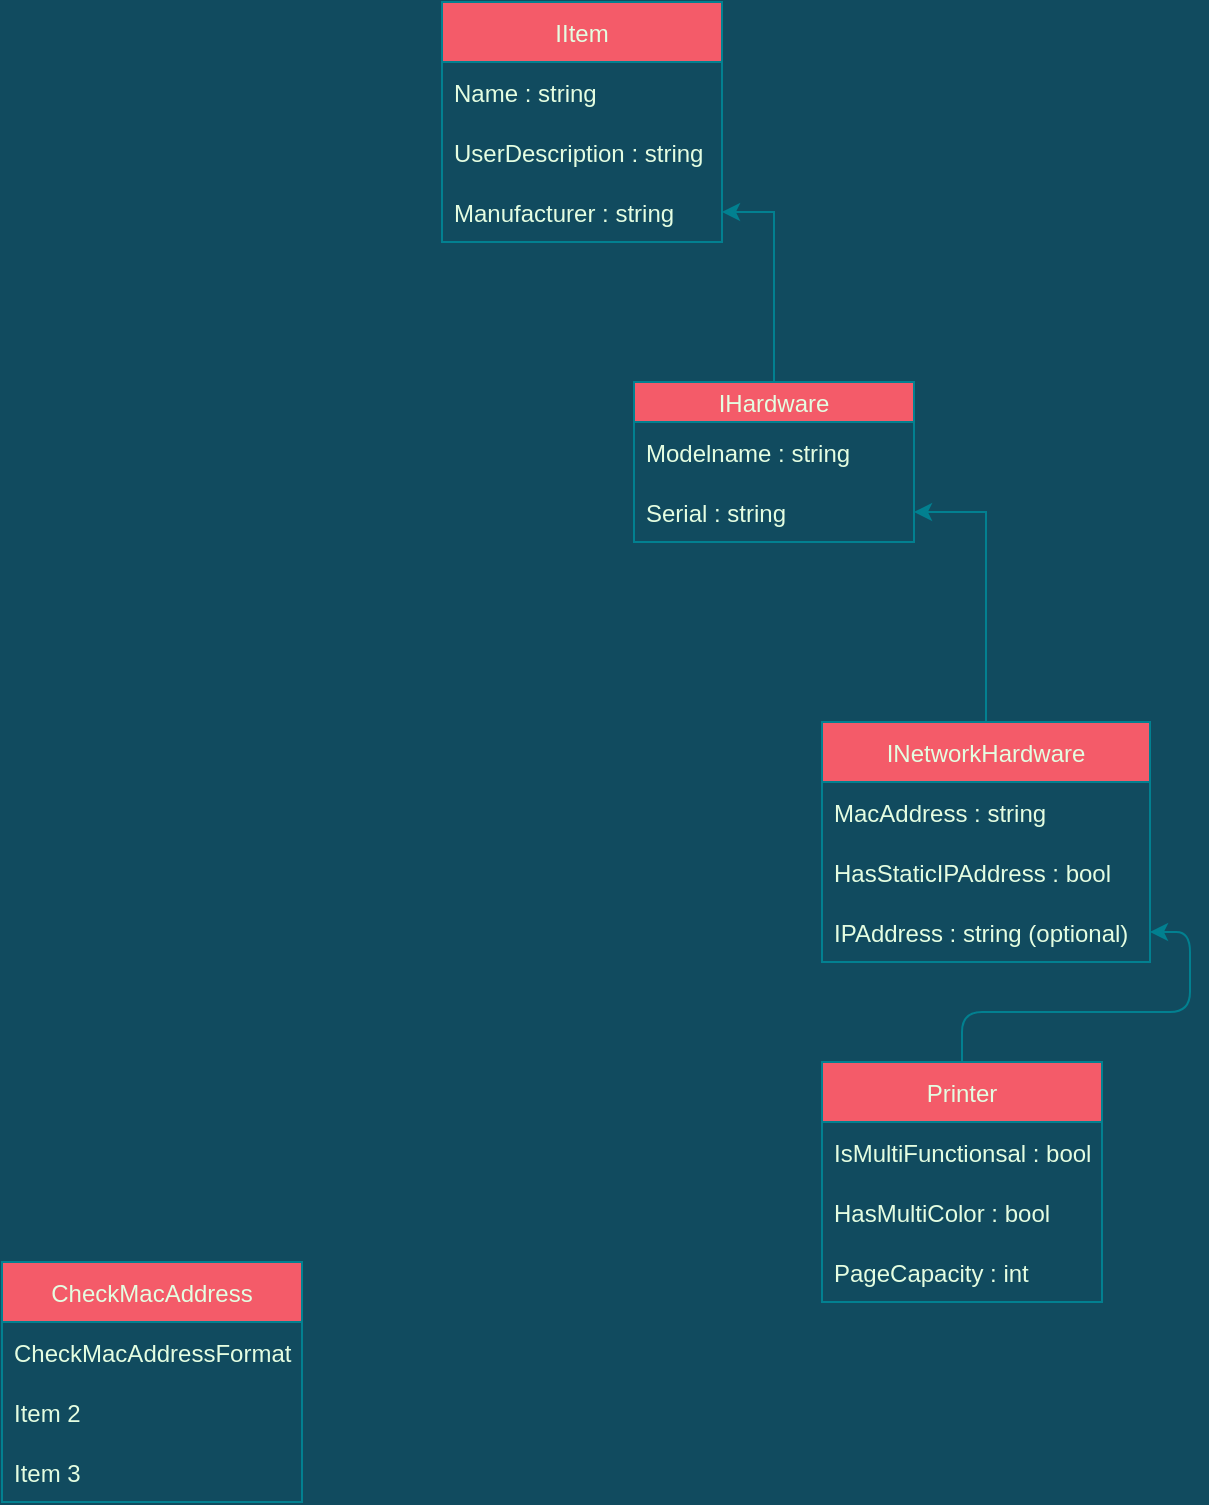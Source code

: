 <mxfile version="15.8.7" type="device"><diagram id="7Ur2pPbs6BE1l3sUnDA9" name="Page-1"><mxGraphModel dx="1102" dy="857" grid="1" gridSize="10" guides="1" tooltips="1" connect="1" arrows="1" fold="1" page="1" pageScale="1" pageWidth="827" pageHeight="1169" background="#114B5F" math="0" shadow="0"><root><mxCell id="0"/><mxCell id="1" parent="0"/><mxCell id="ClBlshntLixr6RdZMyuX-31" style="edgeStyle=orthogonalEdgeStyle;rounded=0;orthogonalLoop=1;jettySize=auto;html=1;exitX=0.5;exitY=0;exitDx=0;exitDy=0;entryX=1;entryY=0.5;entryDx=0;entryDy=0;labelBackgroundColor=#114B5F;strokeColor=#028090;fontColor=#E4FDE1;" edge="1" parent="1" source="ClBlshntLixr6RdZMyuX-2" target="ClBlshntLixr6RdZMyuX-28"><mxGeometry relative="1" as="geometry"/></mxCell><mxCell id="ClBlshntLixr6RdZMyuX-2" value="IHardware" style="swimlane;fontStyle=0;childLayout=stackLayout;horizontal=1;startSize=20;horizontalStack=0;resizeParent=1;resizeParentMax=0;resizeLast=0;collapsible=1;marginBottom=0;fillColor=#F45B69;strokeColor=#028090;fontColor=#E4FDE1;" vertex="1" parent="1"><mxGeometry x="446" y="230" width="140" height="80" as="geometry"/></mxCell><mxCell id="ClBlshntLixr6RdZMyuX-5" value="Modelname : string" style="text;strokeColor=none;fillColor=none;align=left;verticalAlign=middle;spacingLeft=4;spacingRight=4;overflow=hidden;points=[[0,0.5],[1,0.5]];portConstraint=eastwest;rotatable=0;fontColor=#E4FDE1;" vertex="1" parent="ClBlshntLixr6RdZMyuX-2"><mxGeometry y="20" width="140" height="30" as="geometry"/></mxCell><mxCell id="ClBlshntLixr6RdZMyuX-18" value="Serial : string" style="text;strokeColor=none;fillColor=none;align=left;verticalAlign=middle;spacingLeft=4;spacingRight=4;overflow=hidden;points=[[0,0.5],[1,0.5]];portConstraint=eastwest;rotatable=0;fontColor=#E4FDE1;" vertex="1" parent="ClBlshntLixr6RdZMyuX-2"><mxGeometry y="50" width="140" height="30" as="geometry"/></mxCell><mxCell id="ClBlshntLixr6RdZMyuX-7" value="CheckMacAddress" style="swimlane;fontStyle=0;childLayout=stackLayout;horizontal=1;startSize=30;horizontalStack=0;resizeParent=1;resizeParentMax=0;resizeLast=0;collapsible=1;marginBottom=0;fillColor=#F45B69;strokeColor=#028090;fontColor=#E4FDE1;" vertex="1" parent="1"><mxGeometry x="130" y="670" width="150" height="120" as="geometry"/></mxCell><mxCell id="ClBlshntLixr6RdZMyuX-8" value="CheckMacAddressFormat" style="text;strokeColor=none;fillColor=none;align=left;verticalAlign=middle;spacingLeft=4;spacingRight=4;overflow=hidden;points=[[0,0.5],[1,0.5]];portConstraint=eastwest;rotatable=0;fontColor=#E4FDE1;" vertex="1" parent="ClBlshntLixr6RdZMyuX-7"><mxGeometry y="30" width="150" height="30" as="geometry"/></mxCell><mxCell id="ClBlshntLixr6RdZMyuX-9" value="Item 2" style="text;strokeColor=none;fillColor=none;align=left;verticalAlign=middle;spacingLeft=4;spacingRight=4;overflow=hidden;points=[[0,0.5],[1,0.5]];portConstraint=eastwest;rotatable=0;fontColor=#E4FDE1;" vertex="1" parent="ClBlshntLixr6RdZMyuX-7"><mxGeometry y="60" width="150" height="30" as="geometry"/></mxCell><mxCell id="ClBlshntLixr6RdZMyuX-10" value="Item 3" style="text;strokeColor=none;fillColor=none;align=left;verticalAlign=middle;spacingLeft=4;spacingRight=4;overflow=hidden;points=[[0,0.5],[1,0.5]];portConstraint=eastwest;rotatable=0;fontColor=#E4FDE1;" vertex="1" parent="ClBlshntLixr6RdZMyuX-7"><mxGeometry y="90" width="150" height="30" as="geometry"/></mxCell><mxCell id="ClBlshntLixr6RdZMyuX-32" style="edgeStyle=orthogonalEdgeStyle;curved=0;rounded=1;sketch=0;orthogonalLoop=1;jettySize=auto;html=1;exitX=0.5;exitY=0;exitDx=0;exitDy=0;entryX=1;entryY=0.5;entryDx=0;entryDy=0;fontColor=#E4FDE1;strokeColor=#028090;fillColor=#F45B69;" edge="1" parent="1" source="ClBlshntLixr6RdZMyuX-12" target="ClBlshntLixr6RdZMyuX-22"><mxGeometry relative="1" as="geometry"/></mxCell><mxCell id="ClBlshntLixr6RdZMyuX-12" value="Printer" style="swimlane;fontStyle=0;childLayout=stackLayout;horizontal=1;startSize=30;horizontalStack=0;resizeParent=1;resizeParentMax=0;resizeLast=0;collapsible=1;marginBottom=0;fillColor=#F45B69;strokeColor=#028090;fontColor=#E4FDE1;" vertex="1" parent="1"><mxGeometry x="540" y="570" width="140" height="120" as="geometry"/></mxCell><mxCell id="ClBlshntLixr6RdZMyuX-6" value="IsMultiFunctionsal : bool" style="text;strokeColor=none;fillColor=none;align=left;verticalAlign=middle;spacingLeft=4;spacingRight=4;overflow=hidden;points=[[0,0.5],[1,0.5]];portConstraint=eastwest;rotatable=0;fontColor=#E4FDE1;" vertex="1" parent="ClBlshntLixr6RdZMyuX-12"><mxGeometry y="30" width="140" height="30" as="geometry"/></mxCell><mxCell id="ClBlshntLixr6RdZMyuX-33" value="HasMultiColor : bool" style="text;strokeColor=none;fillColor=none;align=left;verticalAlign=middle;spacingLeft=4;spacingRight=4;overflow=hidden;points=[[0,0.5],[1,0.5]];portConstraint=eastwest;rotatable=0;fontColor=#E4FDE1;" vertex="1" parent="ClBlshntLixr6RdZMyuX-12"><mxGeometry y="60" width="140" height="30" as="geometry"/></mxCell><mxCell id="ClBlshntLixr6RdZMyuX-34" value="PageCapacity : int" style="text;strokeColor=none;fillColor=none;align=left;verticalAlign=middle;spacingLeft=4;spacingRight=4;overflow=hidden;points=[[0,0.5],[1,0.5]];portConstraint=eastwest;rotatable=0;fontColor=#E4FDE1;" vertex="1" parent="ClBlshntLixr6RdZMyuX-12"><mxGeometry y="90" width="140" height="30" as="geometry"/></mxCell><mxCell id="ClBlshntLixr6RdZMyuX-24" style="edgeStyle=orthogonalEdgeStyle;rounded=0;orthogonalLoop=1;jettySize=auto;html=1;exitX=0.5;exitY=0;exitDx=0;exitDy=0;entryX=1;entryY=0.5;entryDx=0;entryDy=0;labelBackgroundColor=#114B5F;strokeColor=#028090;fontColor=#E4FDE1;" edge="1" parent="1" source="ClBlshntLixr6RdZMyuX-19" target="ClBlshntLixr6RdZMyuX-18"><mxGeometry relative="1" as="geometry"/></mxCell><mxCell id="ClBlshntLixr6RdZMyuX-19" value="INetworkHardware" style="swimlane;fontStyle=0;childLayout=stackLayout;horizontal=1;startSize=30;horizontalStack=0;resizeParent=1;resizeParentMax=0;resizeLast=0;collapsible=1;marginBottom=0;fillColor=#F45B69;strokeColor=#028090;fontColor=#E4FDE1;" vertex="1" parent="1"><mxGeometry x="540" y="400" width="164" height="120" as="geometry"/></mxCell><mxCell id="ClBlshntLixr6RdZMyuX-20" value="MacAddress : string" style="text;strokeColor=none;fillColor=none;align=left;verticalAlign=middle;spacingLeft=4;spacingRight=4;overflow=hidden;points=[[0,0.5],[1,0.5]];portConstraint=eastwest;rotatable=0;fontColor=#E4FDE1;" vertex="1" parent="ClBlshntLixr6RdZMyuX-19"><mxGeometry y="30" width="164" height="30" as="geometry"/></mxCell><mxCell id="ClBlshntLixr6RdZMyuX-21" value="HasStaticIPAddress : bool" style="text;strokeColor=none;fillColor=none;align=left;verticalAlign=middle;spacingLeft=4;spacingRight=4;overflow=hidden;points=[[0,0.5],[1,0.5]];portConstraint=eastwest;rotatable=0;fontColor=#E4FDE1;" vertex="1" parent="ClBlshntLixr6RdZMyuX-19"><mxGeometry y="60" width="164" height="30" as="geometry"/></mxCell><mxCell id="ClBlshntLixr6RdZMyuX-22" value="IPAddress : string (optional)" style="text;strokeColor=none;fillColor=none;align=left;verticalAlign=middle;spacingLeft=4;spacingRight=4;overflow=hidden;points=[[0,0.5],[1,0.5]];portConstraint=eastwest;rotatable=0;fontColor=#E4FDE1;" vertex="1" parent="ClBlshntLixr6RdZMyuX-19"><mxGeometry y="90" width="164" height="30" as="geometry"/></mxCell><mxCell id="ClBlshntLixr6RdZMyuX-25" value="IItem" style="swimlane;fontStyle=0;childLayout=stackLayout;horizontal=1;startSize=30;horizontalStack=0;resizeParent=1;resizeParentMax=0;resizeLast=0;collapsible=1;marginBottom=0;fillColor=#F45B69;strokeColor=#028090;fontColor=#E4FDE1;" vertex="1" parent="1"><mxGeometry x="350" y="40" width="140" height="120" as="geometry"/></mxCell><mxCell id="ClBlshntLixr6RdZMyuX-26" value="Name : string" style="text;strokeColor=none;fillColor=none;align=left;verticalAlign=middle;spacingLeft=4;spacingRight=4;overflow=hidden;points=[[0,0.5],[1,0.5]];portConstraint=eastwest;rotatable=0;fontColor=#E4FDE1;" vertex="1" parent="ClBlshntLixr6RdZMyuX-25"><mxGeometry y="30" width="140" height="30" as="geometry"/></mxCell><mxCell id="ClBlshntLixr6RdZMyuX-27" value="UserDescription : string" style="text;strokeColor=none;fillColor=none;align=left;verticalAlign=middle;spacingLeft=4;spacingRight=4;overflow=hidden;points=[[0,0.5],[1,0.5]];portConstraint=eastwest;rotatable=0;fontColor=#E4FDE1;" vertex="1" parent="ClBlshntLixr6RdZMyuX-25"><mxGeometry y="60" width="140" height="30" as="geometry"/></mxCell><mxCell id="ClBlshntLixr6RdZMyuX-28" value="Manufacturer : string" style="text;strokeColor=none;fillColor=none;align=left;verticalAlign=middle;spacingLeft=4;spacingRight=4;overflow=hidden;points=[[0,0.5],[1,0.5]];portConstraint=eastwest;rotatable=0;fontColor=#E4FDE1;" vertex="1" parent="ClBlshntLixr6RdZMyuX-25"><mxGeometry y="90" width="140" height="30" as="geometry"/></mxCell></root></mxGraphModel></diagram></mxfile>